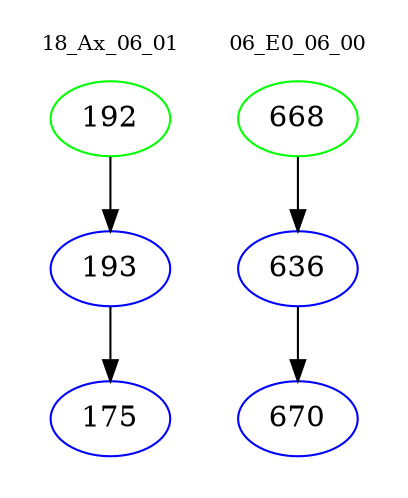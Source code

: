 digraph{
subgraph cluster_0 {
color = white
label = "18_Ax_06_01";
fontsize=10;
T0_192 [label="192", color="green"]
T0_192 -> T0_193 [color="black"]
T0_193 [label="193", color="blue"]
T0_193 -> T0_175 [color="black"]
T0_175 [label="175", color="blue"]
}
subgraph cluster_1 {
color = white
label = "06_E0_06_00";
fontsize=10;
T1_668 [label="668", color="green"]
T1_668 -> T1_636 [color="black"]
T1_636 [label="636", color="blue"]
T1_636 -> T1_670 [color="black"]
T1_670 [label="670", color="blue"]
}
}
